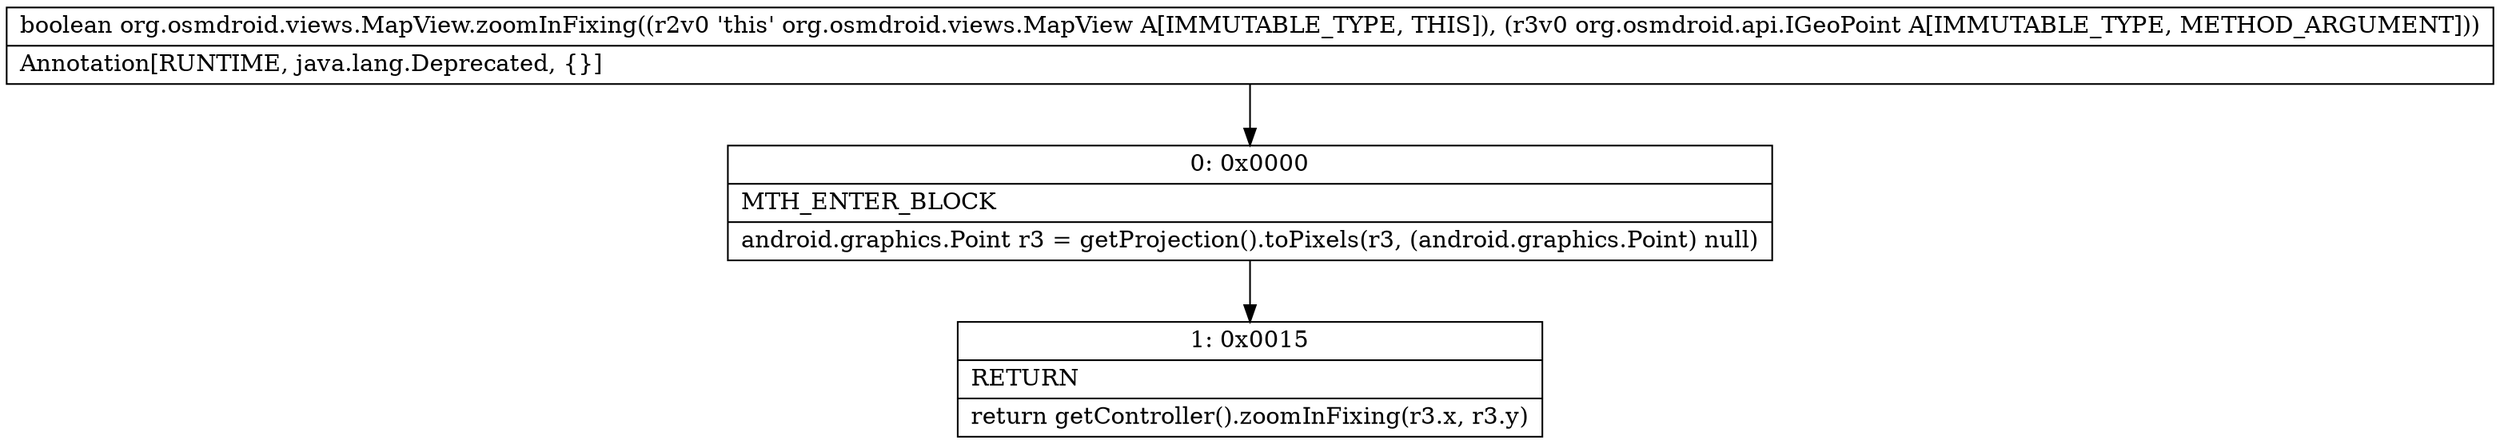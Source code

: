 digraph "CFG fororg.osmdroid.views.MapView.zoomInFixing(Lorg\/osmdroid\/api\/IGeoPoint;)Z" {
Node_0 [shape=record,label="{0\:\ 0x0000|MTH_ENTER_BLOCK\l|android.graphics.Point r3 = getProjection().toPixels(r3, (android.graphics.Point) null)\l}"];
Node_1 [shape=record,label="{1\:\ 0x0015|RETURN\l|return getController().zoomInFixing(r3.x, r3.y)\l}"];
MethodNode[shape=record,label="{boolean org.osmdroid.views.MapView.zoomInFixing((r2v0 'this' org.osmdroid.views.MapView A[IMMUTABLE_TYPE, THIS]), (r3v0 org.osmdroid.api.IGeoPoint A[IMMUTABLE_TYPE, METHOD_ARGUMENT]))  | Annotation[RUNTIME, java.lang.Deprecated, \{\}]\l}"];
MethodNode -> Node_0;
Node_0 -> Node_1;
}

